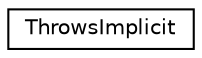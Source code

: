 digraph "Graphical Class Hierarchy"
{
  edge [fontname="Helvetica",fontsize="10",labelfontname="Helvetica",labelfontsize="10"];
  node [fontname="Helvetica",fontsize="10",shape=record];
  rankdir="LR";
  Node0 [label="ThrowsImplicit",height=0.2,width=0.4,color="black", fillcolor="white", style="filled",URL="$struct_throws_implicit.html"];
}
